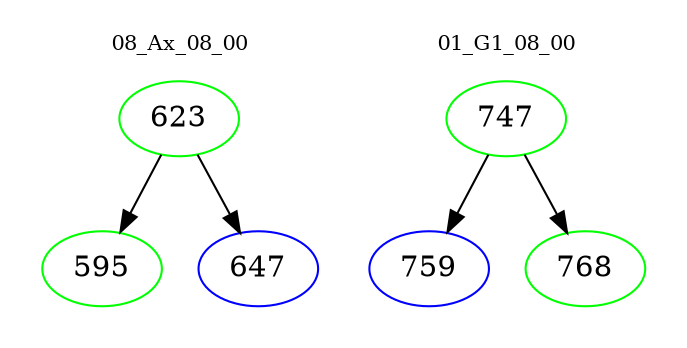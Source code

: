 digraph{
subgraph cluster_0 {
color = white
label = "08_Ax_08_00";
fontsize=10;
T0_623 [label="623", color="green"]
T0_623 -> T0_595 [color="black"]
T0_595 [label="595", color="green"]
T0_623 -> T0_647 [color="black"]
T0_647 [label="647", color="blue"]
}
subgraph cluster_1 {
color = white
label = "01_G1_08_00";
fontsize=10;
T1_747 [label="747", color="green"]
T1_747 -> T1_759 [color="black"]
T1_759 [label="759", color="blue"]
T1_747 -> T1_768 [color="black"]
T1_768 [label="768", color="green"]
}
}

